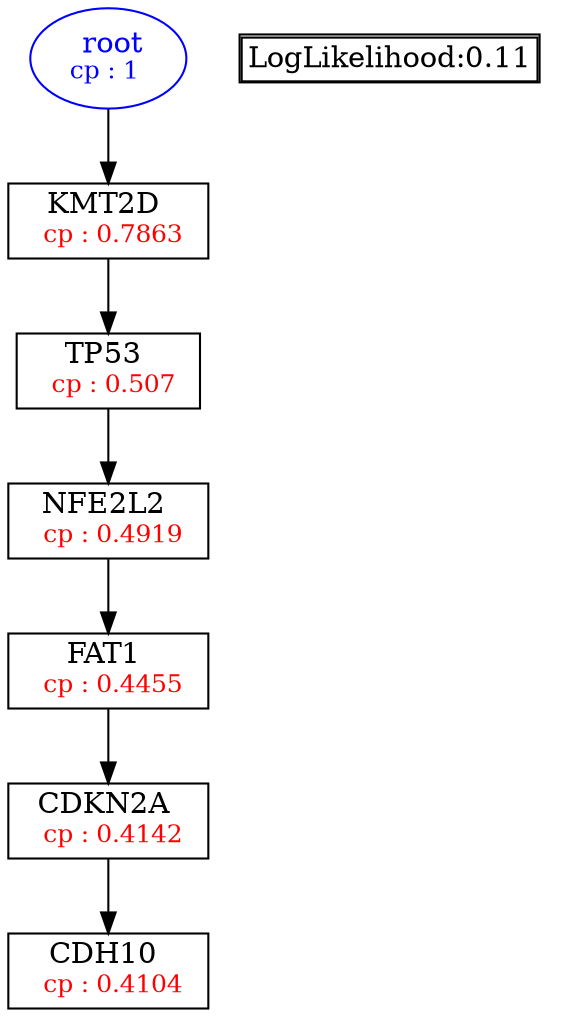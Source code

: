 digraph tree {
    "root" [label=<<font color='Blue'> root</font><br/><font color='Blue' POINT-SIZE='12'>cp : 1 </font>>, shape=oval, color=Blue];
    "S5" [label =<KMT2D <br/> <font color='Red' POINT-SIZE='12'> cp : 0.7863 </font>>, shape=box];
    "S2" [label =<TP53 <br/> <font color='Red' POINT-SIZE='12'> cp : 0.507 </font>>, shape=box];
    "S3" [label =<NFE2L2 <br/> <font color='Red' POINT-SIZE='12'> cp : 0.4919 </font>>, shape=box];
    "S4" [label =<FAT1 <br/> <font color='Red' POINT-SIZE='12'> cp : 0.4455 </font>>, shape=box];
    "S1" [label =<CDKN2A <br/> <font color='Red' POINT-SIZE='12'> cp : 0.4142 </font>>, shape=box];
    "S6" [label =<CDH10 <br/> <font color='Red' POINT-SIZE='12'> cp : 0.4104 </font>>, shape=box];
    "root" -> "S5";
    "S5" -> "S2";
    "S2" -> "S3";
    "S3" -> "S4";
    "S4" -> "S1";
    "S1" -> "S6";

    node[shape=plaintext]
    fontsize="10"
    struct1 [label=
    <<TABLE BORDER="1" CELLBORDER="1" CELLSPACING="0" >
    <TR><TD ALIGN="LEFT">LogLikelihood:0.11</TD></TR>
    </TABLE>>];

}
